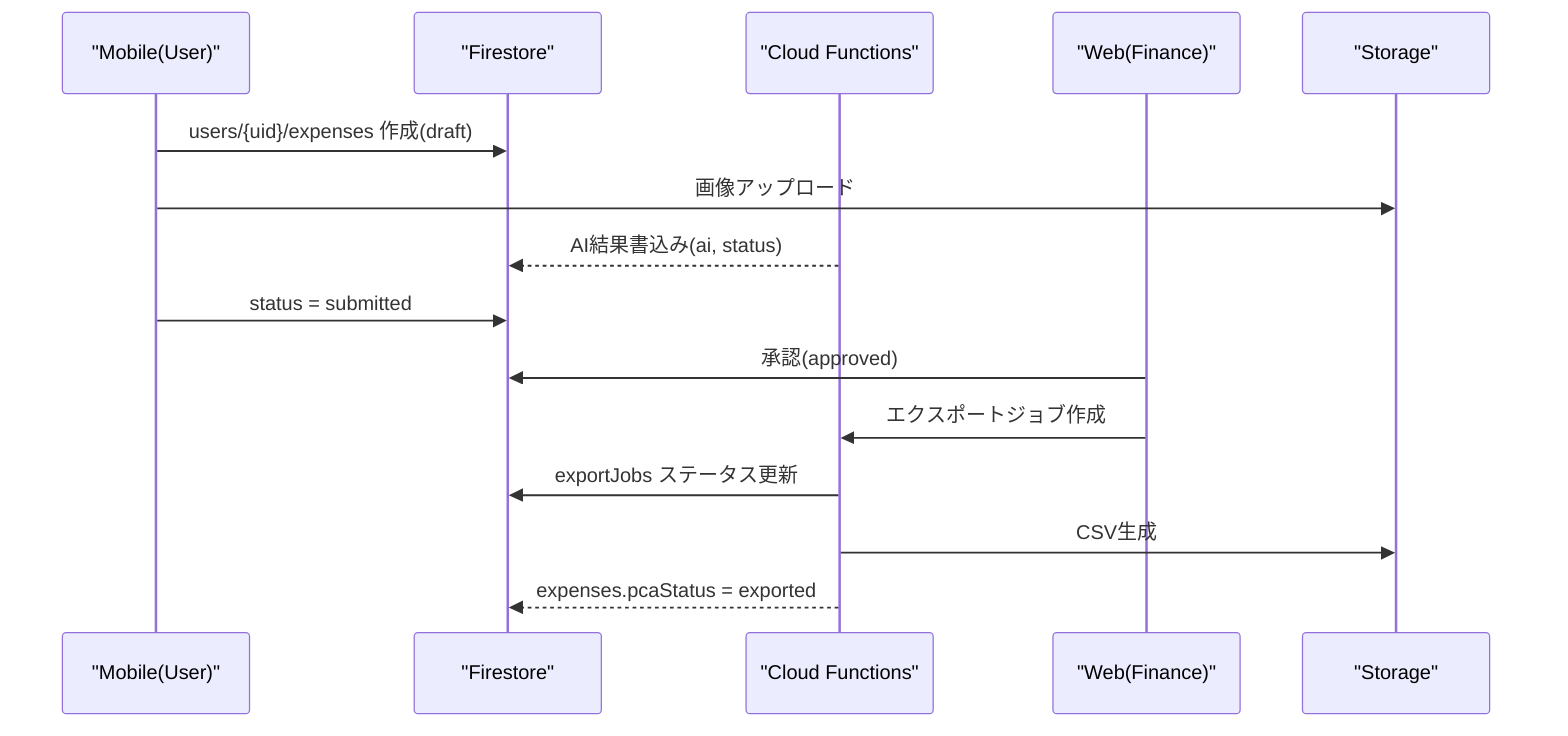 sequenceDiagram
  participant U as "Mobile(User)"
  participant FS as "Firestore"
  participant FN as "Cloud Functions"
  participant W as "Web(Finance)"
  participant ST as "Storage"

  U->>FS: users/{uid}/expenses 作成(draft)
  U->>ST: 画像アップロード
  FN-->>FS: AI結果書込み(ai, status)
  U->>FS: status = submitted
  W->>FS: 承認(approved)
  W->>FN: エクスポートジョブ作成
  FN->>FS: exportJobs ステータス更新
  FN->>ST: CSV生成
  FN-->>FS: expenses.pcaStatus = exported